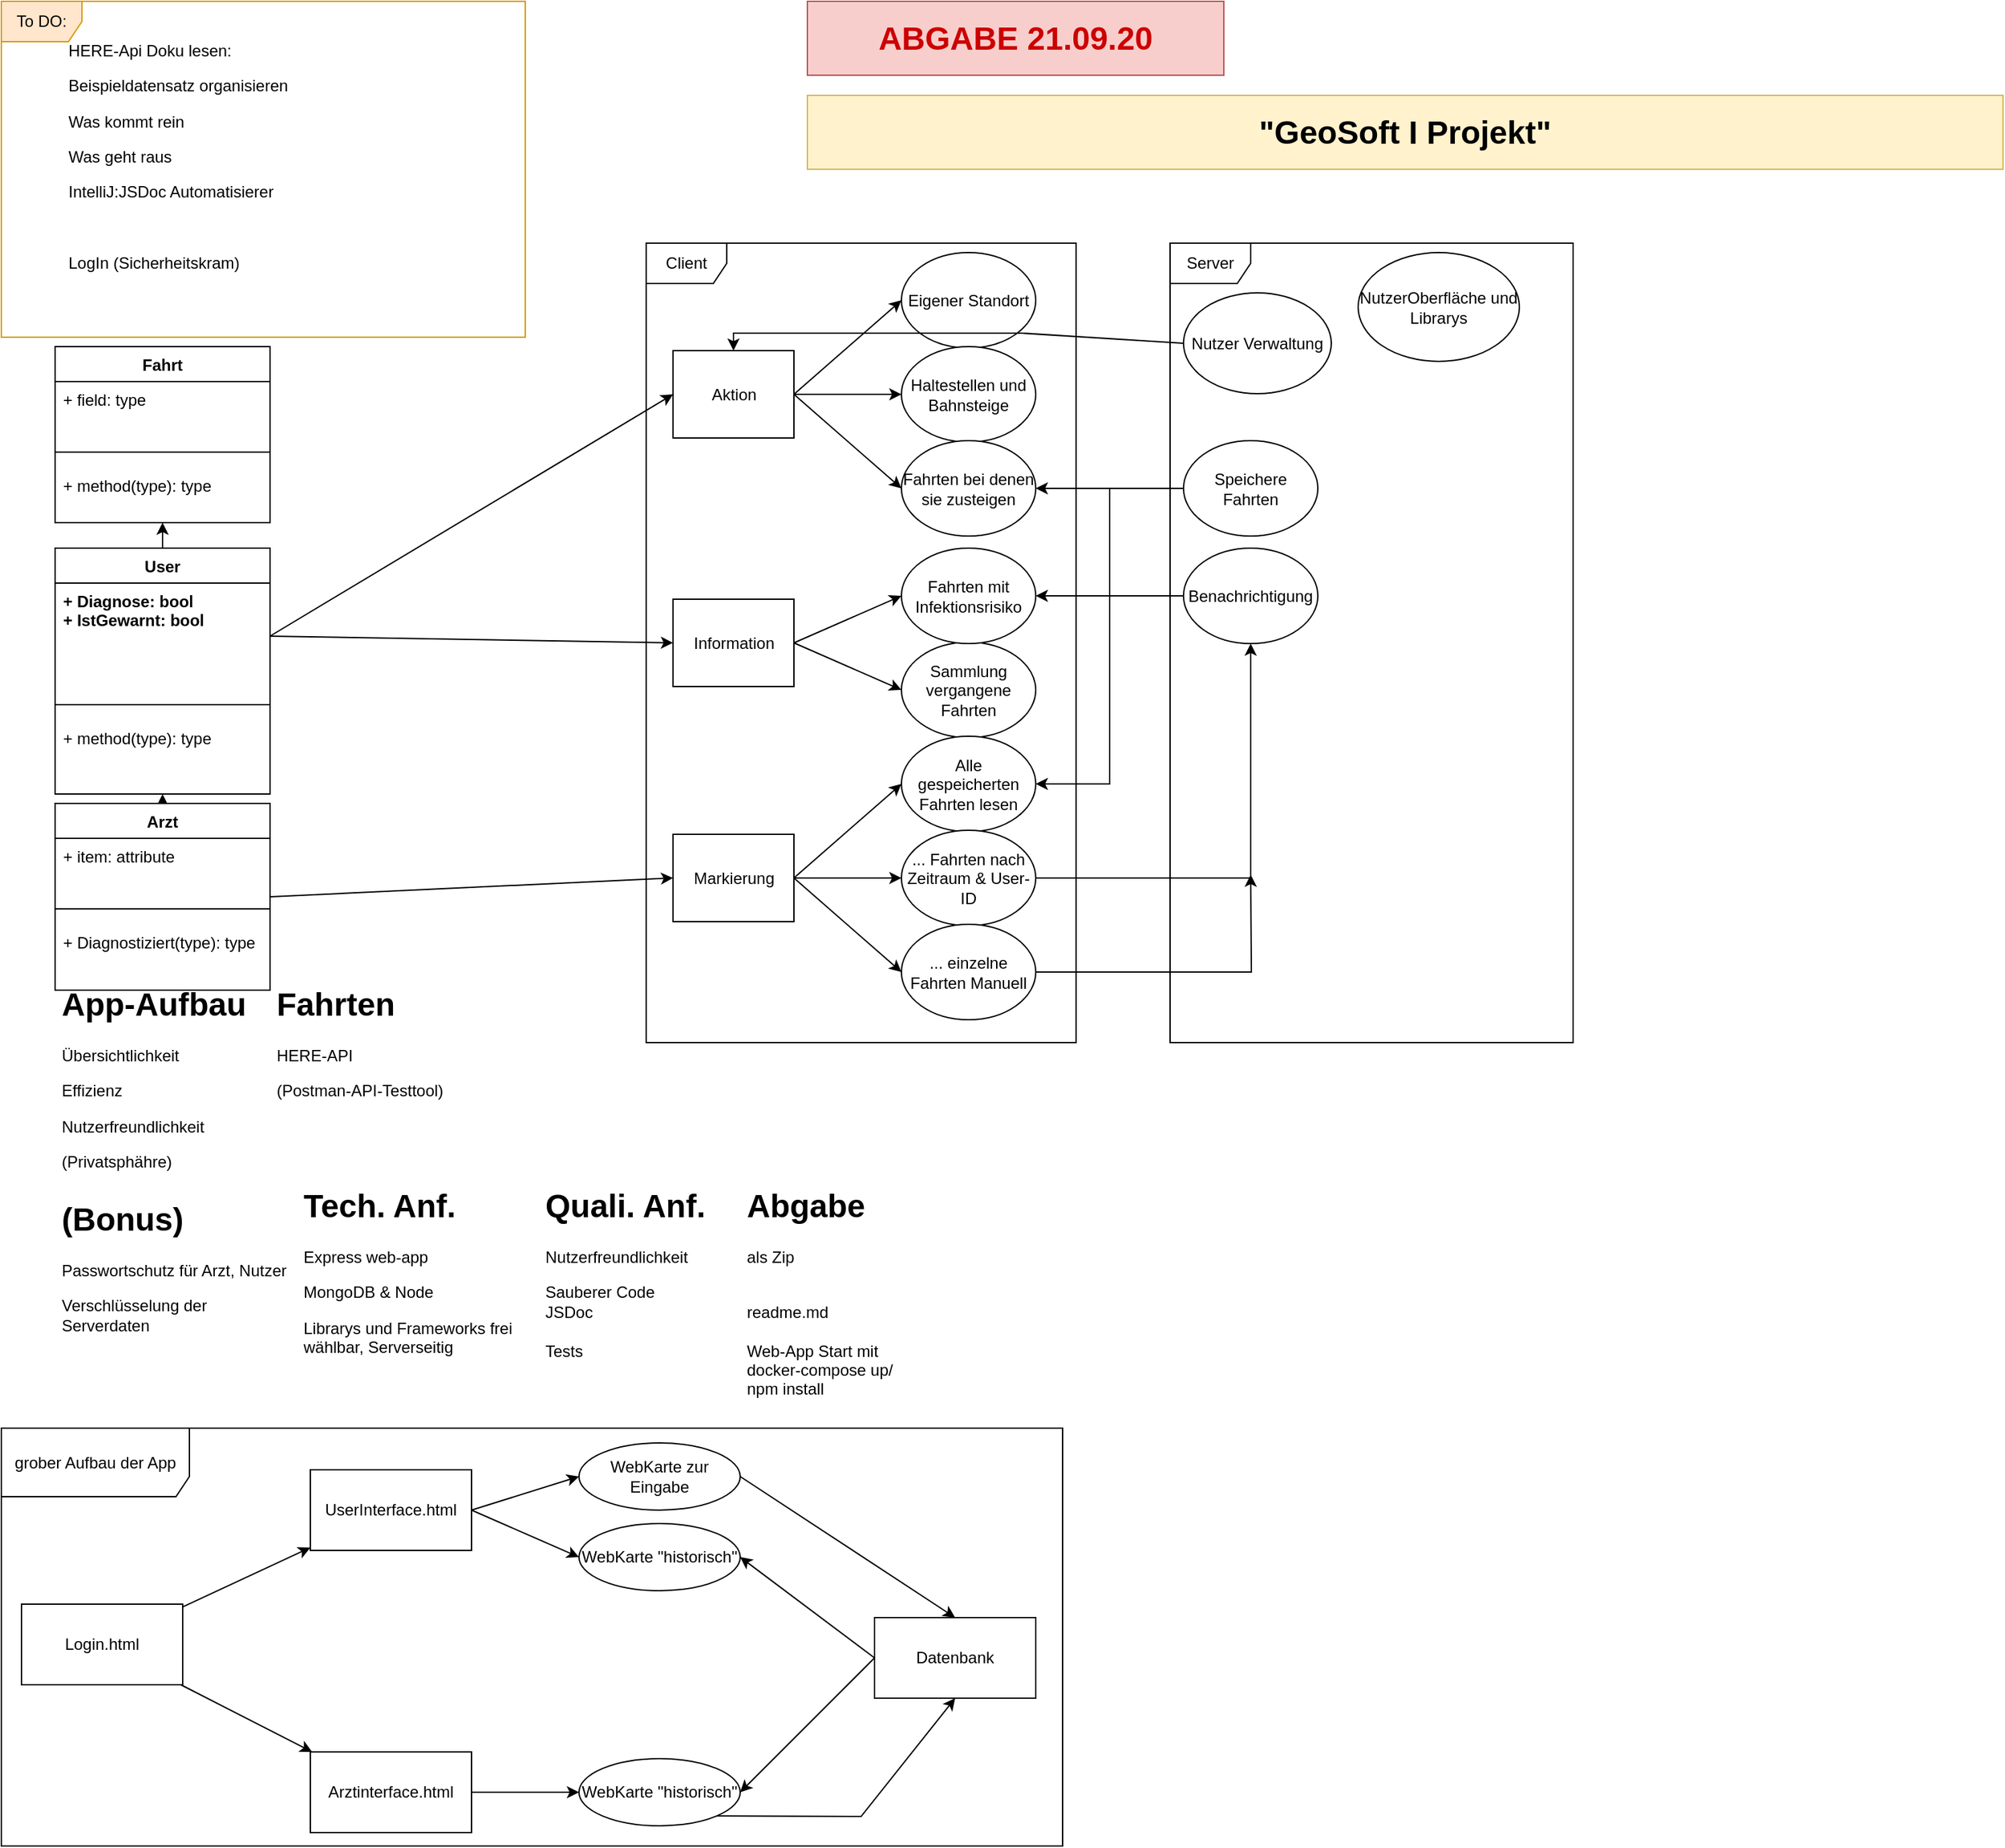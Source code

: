 <mxfile version="13.3.7" type="device"><diagram id="MuIwNDspgaJZkIPIRlZq" name="Page-1"><mxGraphModel dx="1006" dy="558" grid="1" gridSize="10" guides="1" tooltips="1" connect="1" arrows="1" fold="1" page="1" pageScale="1" pageWidth="827" pageHeight="1169" math="0" shadow="0"><root><mxCell id="0"/><mxCell id="1" parent="0"/><mxCell id="SRXA3vvxjc5W4wHdAdLa-9" value="" style="rounded=0;orthogonalLoop=1;jettySize=auto;html=1;" parent="1" source="SRXA3vvxjc5W4wHdAdLa-1" target="SRXA3vvxjc5W4wHdAdLa-5" edge="1"><mxGeometry relative="1" as="geometry"/></mxCell><mxCell id="SRXA3vvxjc5W4wHdAdLa-15" style="edgeStyle=none;rounded=0;orthogonalLoop=1;jettySize=auto;html=1;exitX=0.5;exitY=0;exitDx=0;exitDy=0;entryX=0.5;entryY=1;entryDx=0;entryDy=0;" parent="1" source="SRXA3vvxjc5W4wHdAdLa-10" target="SRXA3vvxjc5W4wHdAdLa-1" edge="1"><mxGeometry relative="1" as="geometry"><mxPoint x="109.857" y="597" as="targetPoint"/><Array as="points"/></mxGeometry></mxCell><mxCell id="SRXA3vvxjc5W4wHdAdLa-35" style="edgeStyle=none;rounded=0;orthogonalLoop=1;jettySize=auto;html=1;exitX=1;exitY=0.5;exitDx=0;exitDy=0;entryX=0;entryY=0.5;entryDx=0;entryDy=0;" parent="1" source="SRXA3vvxjc5W4wHdAdLa-10" target="SRXA3vvxjc5W4wHdAdLa-41" edge="1"><mxGeometry relative="1" as="geometry"><mxPoint x="480" y="587" as="targetPoint"/></mxGeometry></mxCell><mxCell id="SRXA3vvxjc5W4wHdAdLa-24" style="edgeStyle=none;rounded=0;orthogonalLoop=1;jettySize=auto;html=1;exitX=1;exitY=0.5;exitDx=0;exitDy=0;entryX=0;entryY=0.5;entryDx=0;entryDy=0;" parent="1" source="SRXA3vvxjc5W4wHdAdLa-16" target="SRXA3vvxjc5W4wHdAdLa-19" edge="1"><mxGeometry relative="1" as="geometry"/></mxCell><mxCell id="SRXA3vvxjc5W4wHdAdLa-25" style="edgeStyle=none;rounded=0;orthogonalLoop=1;jettySize=auto;html=1;exitX=1;exitY=0.5;exitDx=0;exitDy=0;entryX=0;entryY=0.5;entryDx=0;entryDy=0;" parent="1" source="SRXA3vvxjc5W4wHdAdLa-16" target="SRXA3vvxjc5W4wHdAdLa-18" edge="1"><mxGeometry relative="1" as="geometry"/></mxCell><mxCell id="SRXA3vvxjc5W4wHdAdLa-26" style="edgeStyle=none;rounded=0;orthogonalLoop=1;jettySize=auto;html=1;exitX=1;exitY=0.5;exitDx=0;exitDy=0;entryX=0;entryY=0.5;entryDx=0;entryDy=0;" parent="1" source="SRXA3vvxjc5W4wHdAdLa-16" target="SRXA3vvxjc5W4wHdAdLa-21" edge="1"><mxGeometry relative="1" as="geometry"/></mxCell><mxCell id="SRXA3vvxjc5W4wHdAdLa-16" value="Aktion" style="html=1;" parent="1" vertex="1"><mxGeometry x="500" y="260" width="90" height="65" as="geometry"/></mxCell><mxCell id="SRXA3vvxjc5W4wHdAdLa-17" value="Client" style="shape=umlFrame;whiteSpace=wrap;html=1;" parent="1" vertex="1"><mxGeometry x="480" y="180" width="320" height="595" as="geometry"/></mxCell><mxCell id="SRXA3vvxjc5W4wHdAdLa-18" value="Eigener Standort" style="ellipse;whiteSpace=wrap;html=1;" parent="1" vertex="1"><mxGeometry x="670" y="187" width="100" height="71" as="geometry"/></mxCell><mxCell id="SRXA3vvxjc5W4wHdAdLa-19" value="Haltestellen und Bahnsteige" style="ellipse;whiteSpace=wrap;html=1;" parent="1" vertex="1"><mxGeometry x="670" y="257" width="100" height="71" as="geometry"/></mxCell><mxCell id="SRXA3vvxjc5W4wHdAdLa-21" value="Fahrten bei denen sie zusteigen" style="ellipse;whiteSpace=wrap;html=1;" parent="1" vertex="1"><mxGeometry x="670" y="327" width="100" height="71" as="geometry"/></mxCell><mxCell id="SRXA3vvxjc5W4wHdAdLa-52" style="edgeStyle=none;rounded=0;orthogonalLoop=1;jettySize=auto;html=1;exitX=0;exitY=0.5;exitDx=0;exitDy=0;entryX=1;entryY=0.5;entryDx=0;entryDy=0;" parent="1" source="SRXA3vvxjc5W4wHdAdLa-48" target="SRXA3vvxjc5W4wHdAdLa-21" edge="1"><mxGeometry relative="1" as="geometry"/></mxCell><mxCell id="Rp19W-fKcdgsW5od3lbA-3" style="edgeStyle=orthogonalEdgeStyle;rounded=0;orthogonalLoop=1;jettySize=auto;html=1;exitX=0;exitY=0.5;exitDx=0;exitDy=0;entryX=1;entryY=0.5;entryDx=0;entryDy=0;" edge="1" parent="1" source="SRXA3vvxjc5W4wHdAdLa-48" target="SRXA3vvxjc5W4wHdAdLa-42"><mxGeometry relative="1" as="geometry"/></mxCell><mxCell id="SRXA3vvxjc5W4wHdAdLa-48" value="Speichere Fahrten" style="ellipse;whiteSpace=wrap;html=1;" parent="1" vertex="1"><mxGeometry x="880" y="327" width="100" height="71" as="geometry"/></mxCell><mxCell id="SRXA3vvxjc5W4wHdAdLa-27" style="edgeStyle=none;rounded=0;orthogonalLoop=1;jettySize=auto;html=1;exitX=1;exitY=0.5;exitDx=0;exitDy=0;entryX=0;entryY=0.5;entryDx=0;entryDy=0;" parent="1" source="SRXA3vvxjc5W4wHdAdLa-2" target="SRXA3vvxjc5W4wHdAdLa-16" edge="1"><mxGeometry relative="1" as="geometry"/></mxCell><mxCell id="SRXA3vvxjc5W4wHdAdLa-28" style="edgeStyle=none;rounded=0;orthogonalLoop=1;jettySize=auto;html=1;exitX=1;exitY=0.5;exitDx=0;exitDy=0;entryX=0;entryY=0.5;entryDx=0;entryDy=0;" parent="1" source="SRXA3vvxjc5W4wHdAdLa-2" target="SRXA3vvxjc5W4wHdAdLa-29" edge="1"><mxGeometry relative="1" as="geometry"><mxPoint x="400" y="447.0" as="targetPoint"/></mxGeometry></mxCell><mxCell id="SRXA3vvxjc5W4wHdAdLa-33" style="edgeStyle=none;rounded=0;orthogonalLoop=1;jettySize=auto;html=1;exitX=1;exitY=0.5;exitDx=0;exitDy=0;entryX=0;entryY=0.5;entryDx=0;entryDy=0;" parent="1" source="SRXA3vvxjc5W4wHdAdLa-29" target="SRXA3vvxjc5W4wHdAdLa-31" edge="1"><mxGeometry relative="1" as="geometry"/></mxCell><mxCell id="SRXA3vvxjc5W4wHdAdLa-34" style="edgeStyle=none;rounded=0;orthogonalLoop=1;jettySize=auto;html=1;exitX=1;exitY=0.5;exitDx=0;exitDy=0;entryX=0;entryY=0.5;entryDx=0;entryDy=0;" parent="1" source="SRXA3vvxjc5W4wHdAdLa-29" target="SRXA3vvxjc5W4wHdAdLa-30" edge="1"><mxGeometry relative="1" as="geometry"/></mxCell><mxCell id="SRXA3vvxjc5W4wHdAdLa-29" value="Information" style="html=1;" parent="1" vertex="1"><mxGeometry x="500" y="445" width="90" height="65" as="geometry"/></mxCell><mxCell id="SRXA3vvxjc5W4wHdAdLa-30" value="Sammlung vergangene Fahrten" style="ellipse;whiteSpace=wrap;html=1;" parent="1" vertex="1"><mxGeometry x="670" y="477" width="100" height="71" as="geometry"/></mxCell><mxCell id="SRXA3vvxjc5W4wHdAdLa-31" value="Fahrten mit Infektionsrisiko" style="ellipse;whiteSpace=wrap;html=1;" parent="1" vertex="1"><mxGeometry x="670" y="407" width="100" height="71" as="geometry"/></mxCell><mxCell id="SRXA3vvxjc5W4wHdAdLa-51" style="edgeStyle=none;rounded=0;orthogonalLoop=1;jettySize=auto;html=1;exitX=0;exitY=0.5;exitDx=0;exitDy=0;entryX=1;entryY=0.5;entryDx=0;entryDy=0;" parent="1" source="SRXA3vvxjc5W4wHdAdLa-46" target="SRXA3vvxjc5W4wHdAdLa-31" edge="1"><mxGeometry relative="1" as="geometry"/></mxCell><mxCell id="SRXA3vvxjc5W4wHdAdLa-46" value="Benachrichtigung" style="ellipse;whiteSpace=wrap;html=1;" parent="1" vertex="1"><mxGeometry x="880" y="407" width="100" height="71" as="geometry"/></mxCell><mxCell id="SRXA3vvxjc5W4wHdAdLa-38" style="edgeStyle=none;rounded=0;orthogonalLoop=1;jettySize=auto;html=1;exitX=1;exitY=0.5;exitDx=0;exitDy=0;entryX=0;entryY=0.5;entryDx=0;entryDy=0;" parent="1" source="SRXA3vvxjc5W4wHdAdLa-41" target="SRXA3vvxjc5W4wHdAdLa-43" edge="1"><mxGeometry relative="1" as="geometry"/></mxCell><mxCell id="SRXA3vvxjc5W4wHdAdLa-39" style="edgeStyle=none;rounded=0;orthogonalLoop=1;jettySize=auto;html=1;exitX=1;exitY=0.5;exitDx=0;exitDy=0;entryX=0;entryY=0.5;entryDx=0;entryDy=0;" parent="1" source="SRXA3vvxjc5W4wHdAdLa-41" target="SRXA3vvxjc5W4wHdAdLa-42" edge="1"><mxGeometry relative="1" as="geometry"/></mxCell><mxCell id="SRXA3vvxjc5W4wHdAdLa-40" style="edgeStyle=none;rounded=0;orthogonalLoop=1;jettySize=auto;html=1;exitX=1;exitY=0.5;exitDx=0;exitDy=0;entryX=0;entryY=0.5;entryDx=0;entryDy=0;" parent="1" source="SRXA3vvxjc5W4wHdAdLa-41" target="SRXA3vvxjc5W4wHdAdLa-44" edge="1"><mxGeometry relative="1" as="geometry"/></mxCell><mxCell id="SRXA3vvxjc5W4wHdAdLa-41" value="Markierung" style="html=1;" parent="1" vertex="1"><mxGeometry x="500" y="620" width="90" height="65" as="geometry"/></mxCell><mxCell id="SRXA3vvxjc5W4wHdAdLa-42" value="Alle gespeicherten Fahrten lesen" style="ellipse;whiteSpace=wrap;html=1;" parent="1" vertex="1"><mxGeometry x="670" y="547" width="100" height="71" as="geometry"/></mxCell><mxCell id="Rp19W-fKcdgsW5od3lbA-1" style="edgeStyle=orthogonalEdgeStyle;rounded=0;orthogonalLoop=1;jettySize=auto;html=1;exitX=1;exitY=0.5;exitDx=0;exitDy=0;entryX=0.5;entryY=1;entryDx=0;entryDy=0;" edge="1" parent="1" source="SRXA3vvxjc5W4wHdAdLa-43" target="SRXA3vvxjc5W4wHdAdLa-46"><mxGeometry relative="1" as="geometry"><mxPoint x="840" y="510" as="targetPoint"/></mxGeometry></mxCell><mxCell id="SRXA3vvxjc5W4wHdAdLa-43" value="... Fahrten nach Zeitraum &amp;amp; User-ID" style="ellipse;whiteSpace=wrap;html=1;" parent="1" vertex="1"><mxGeometry x="670" y="617" width="100" height="71" as="geometry"/></mxCell><mxCell id="Rp19W-fKcdgsW5od3lbA-2" style="edgeStyle=orthogonalEdgeStyle;rounded=0;orthogonalLoop=1;jettySize=auto;html=1;exitX=1;exitY=0.5;exitDx=0;exitDy=0;" edge="1" parent="1" source="SRXA3vvxjc5W4wHdAdLa-44"><mxGeometry relative="1" as="geometry"><mxPoint x="930" y="650" as="targetPoint"/></mxGeometry></mxCell><mxCell id="SRXA3vvxjc5W4wHdAdLa-44" value="... einzelne Fahrten Manuell " style="ellipse;whiteSpace=wrap;html=1;" parent="1" vertex="1"><mxGeometry x="670" y="687" width="100" height="71" as="geometry"/></mxCell><mxCell id="SRXA3vvxjc5W4wHdAdLa-45" value="Server" style="shape=umlFrame;whiteSpace=wrap;html=1;" parent="1" vertex="1"><mxGeometry x="870" y="180" width="300" height="595" as="geometry"/></mxCell><mxCell id="SRXA3vvxjc5W4wHdAdLa-53" style="edgeStyle=none;rounded=0;orthogonalLoop=1;jettySize=auto;html=1;exitX=0;exitY=0.5;exitDx=0;exitDy=0;entryX=0.5;entryY=0;entryDx=0;entryDy=0;" parent="1" source="SRXA3vvxjc5W4wHdAdLa-50" target="SRXA3vvxjc5W4wHdAdLa-16" edge="1"><mxGeometry relative="1" as="geometry"><mxPoint x="790" y="247" as="targetPoint"/><Array as="points"><mxPoint x="760" y="247"/><mxPoint x="545" y="247"/></Array></mxGeometry></mxCell><mxCell id="SRXA3vvxjc5W4wHdAdLa-50" value="Nutzer Verwaltung" style="ellipse;whiteSpace=wrap;html=1;" parent="1" vertex="1"><mxGeometry x="880" y="217" width="110" height="75" as="geometry"/></mxCell><mxCell id="SRXA3vvxjc5W4wHdAdLa-55" value="NutzerOberfläche und Librarys" style="ellipse;whiteSpace=wrap;html=1;" parent="1" vertex="1"><mxGeometry x="1010" y="187" width="120" height="81" as="geometry"/></mxCell><mxCell id="SRXA3vvxjc5W4wHdAdLa-58" value="&lt;h1&gt;App-Aufbau&lt;/h1&gt;&lt;p&gt;Übersichtlichkeit&lt;/p&gt;&lt;p&gt;Effizienz&lt;/p&gt;&lt;p&gt;Nutzerfreundlichkeit&lt;/p&gt;&lt;p&gt;(Privatsphähre)&lt;/p&gt;" style="text;html=1;strokeColor=none;fillColor=none;spacing=5;spacingTop=-20;whiteSpace=wrap;overflow=hidden;rounded=0;" parent="1" vertex="1"><mxGeometry x="40" y="727" width="150" height="165" as="geometry"/></mxCell><mxCell id="SRXA3vvxjc5W4wHdAdLa-59" value="&lt;h1&gt;Fahrten&lt;/h1&gt;&lt;p&gt;HERE-API&lt;/p&gt;&lt;p&gt;(Postman-API-Testtool)&lt;br&gt;&lt;/p&gt;" style="text;html=1;strokeColor=none;fillColor=none;spacing=5;spacingTop=-20;whiteSpace=wrap;overflow=hidden;rounded=0;" parent="1" vertex="1"><mxGeometry x="200" y="727" width="190" height="135" as="geometry"/></mxCell><mxCell id="SRXA3vvxjc5W4wHdAdLa-60" value="&lt;h1&gt;(Bonus)&lt;br&gt;&lt;/h1&gt;&lt;p&gt;Passwortschutz für Arzt, Nutzer&lt;/p&gt;&lt;p&gt;Verschlüsselung der Serverdaten&lt;br&gt;&lt;/p&gt;" style="text;html=1;strokeColor=none;fillColor=none;spacing=5;spacingTop=-20;whiteSpace=wrap;overflow=hidden;rounded=0;" parent="1" vertex="1"><mxGeometry x="40" y="887" width="180" height="135" as="geometry"/></mxCell><mxCell id="SRXA3vvxjc5W4wHdAdLa-61" value="&lt;h1&gt;Tech. Anf.&lt;br&gt;&lt;/h1&gt;&lt;p&gt;Express web-app&lt;/p&gt;&lt;p&gt;MongoDB &amp;amp; Node&lt;/p&gt;&lt;p&gt;Librarys und Frameworks frei wählbar, Serverseitig&lt;br&gt;&lt;/p&gt;" style="text;html=1;strokeColor=none;fillColor=none;spacing=5;spacingTop=-20;whiteSpace=wrap;overflow=hidden;rounded=0;" parent="1" vertex="1"><mxGeometry x="220" y="877" width="170" height="185" as="geometry"/></mxCell><mxCell id="SRXA3vvxjc5W4wHdAdLa-62" value="&lt;h1&gt;Quali. Anf.&lt;br&gt;&lt;/h1&gt;&lt;p&gt;Nutzerfreundlichkeit&lt;/p&gt;&lt;div&gt;Sauberer Code&lt;/div&gt;&lt;div&gt;JSDoc&lt;/div&gt;&lt;div&gt;&lt;br&gt;&lt;/div&gt;&lt;div&gt;Tests&lt;br&gt;&lt;/div&gt;" style="text;html=1;strokeColor=none;fillColor=none;spacing=5;spacingTop=-20;whiteSpace=wrap;overflow=hidden;rounded=0;" parent="1" vertex="1"><mxGeometry x="400" y="877" width="140" height="185" as="geometry"/></mxCell><mxCell id="SRXA3vvxjc5W4wHdAdLa-63" value="&lt;h1&gt;Abgabe&lt;br&gt;&lt;/h1&gt;&lt;p&gt;als Zip&lt;/p&gt;&lt;div&gt;&lt;br&gt;&lt;/div&gt;&lt;div&gt;readme.md&lt;/div&gt;&lt;div&gt;&lt;br&gt;&lt;/div&gt;&lt;div&gt;Web-App Start mit docker-compose up/ npm install&lt;br&gt;&lt;/div&gt;" style="text;html=1;strokeColor=none;fillColor=none;spacing=5;spacingTop=-20;whiteSpace=wrap;overflow=hidden;rounded=0;" parent="1" vertex="1"><mxGeometry x="550" y="877" width="140" height="185" as="geometry"/></mxCell><mxCell id="SRXA3vvxjc5W4wHdAdLa-65" value="ABGABE 21.09.20" style="text;html=1;strokeColor=#b85450;fillColor=#f8cecc;align=center;verticalAlign=middle;whiteSpace=wrap;rounded=0;fontStyle=1;fontSize=24;fontColor=#CC0000;" parent="1" vertex="1"><mxGeometry x="600" width="310" height="55" as="geometry"/></mxCell><mxCell id="SRXA3vvxjc5W4wHdAdLa-1" value="User" style="swimlane;fontStyle=1;align=center;verticalAlign=top;childLayout=stackLayout;horizontal=1;startSize=26;horizontalStack=0;resizeParent=1;resizeParentMax=0;resizeLast=0;collapsible=1;marginBottom=0;" parent="1" vertex="1"><mxGeometry x="40" y="407" width="160" height="183" as="geometry"/></mxCell><mxCell id="SRXA3vvxjc5W4wHdAdLa-2" value="+ Diagnose: bool&#xA;+ IstGewarnt: bool&#xA;" style="text;strokeColor=none;fillColor=none;align=left;verticalAlign=top;spacingLeft=4;spacingRight=4;overflow=hidden;rotatable=0;points=[[0,0.5],[1,0.5]];portConstraint=eastwest;fontStyle=1" parent="SRXA3vvxjc5W4wHdAdLa-1" vertex="1"><mxGeometry y="26" width="160" height="79" as="geometry"/></mxCell><mxCell id="SRXA3vvxjc5W4wHdAdLa-3" value="" style="line;strokeWidth=1;fillColor=none;align=left;verticalAlign=middle;spacingTop=-1;spacingLeft=3;spacingRight=3;rotatable=0;labelPosition=right;points=[];portConstraint=eastwest;" parent="SRXA3vvxjc5W4wHdAdLa-1" vertex="1"><mxGeometry y="105" width="160" height="23" as="geometry"/></mxCell><mxCell id="SRXA3vvxjc5W4wHdAdLa-4" value="+ method(type): type" style="text;strokeColor=none;fillColor=none;align=left;verticalAlign=top;spacingLeft=4;spacingRight=4;overflow=hidden;rotatable=0;points=[[0,0.5],[1,0.5]];portConstraint=eastwest;" parent="SRXA3vvxjc5W4wHdAdLa-1" vertex="1"><mxGeometry y="128" width="160" height="55" as="geometry"/></mxCell><mxCell id="SRXA3vvxjc5W4wHdAdLa-10" value="Arzt" style="swimlane;fontStyle=1;align=center;verticalAlign=top;childLayout=stackLayout;horizontal=1;startSize=26;horizontalStack=0;resizeParent=1;resizeParentMax=0;resizeLast=0;collapsible=1;marginBottom=0;" parent="1" vertex="1"><mxGeometry x="40" y="597" width="160" height="139" as="geometry"/></mxCell><mxCell id="SRXA3vvxjc5W4wHdAdLa-37" value="+ item: attribute" style="text;strokeColor=none;fillColor=none;align=left;verticalAlign=top;spacingLeft=4;spacingRight=4;overflow=hidden;rotatable=0;points=[[0,0.5],[1,0.5]];portConstraint=eastwest;" parent="SRXA3vvxjc5W4wHdAdLa-10" vertex="1"><mxGeometry y="26" width="160" height="41" as="geometry"/></mxCell><mxCell id="SRXA3vvxjc5W4wHdAdLa-36" value="" style="line;strokeWidth=1;fillColor=none;align=left;verticalAlign=middle;spacingTop=-1;spacingLeft=3;spacingRight=3;rotatable=0;labelPosition=right;points=[];portConstraint=eastwest;" parent="SRXA3vvxjc5W4wHdAdLa-10" vertex="1"><mxGeometry y="67" width="160" height="23" as="geometry"/></mxCell><mxCell id="SRXA3vvxjc5W4wHdAdLa-13" value="+ Diagnostiziert(type): type" style="text;strokeColor=none;fillColor=none;align=left;verticalAlign=top;spacingLeft=4;spacingRight=4;overflow=hidden;rotatable=0;points=[[0,0.5],[1,0.5]];portConstraint=eastwest;" parent="SRXA3vvxjc5W4wHdAdLa-10" vertex="1"><mxGeometry y="90" width="160" height="49" as="geometry"/></mxCell><mxCell id="SRXA3vvxjc5W4wHdAdLa-5" value="Fahrt" style="swimlane;fontStyle=1;align=center;verticalAlign=top;childLayout=stackLayout;horizontal=1;startSize=26;horizontalStack=0;resizeParent=1;resizeParentMax=0;resizeLast=0;collapsible=1;marginBottom=0;" parent="1" vertex="1"><mxGeometry x="40" y="257" width="160" height="131" as="geometry"/></mxCell><mxCell id="SRXA3vvxjc5W4wHdAdLa-6" value="+ field: type" style="text;strokeColor=none;fillColor=none;align=left;verticalAlign=top;spacingLeft=4;spacingRight=4;overflow=hidden;rotatable=0;points=[[0,0.5],[1,0.5]];portConstraint=eastwest;" parent="SRXA3vvxjc5W4wHdAdLa-5" vertex="1"><mxGeometry y="26" width="160" height="41" as="geometry"/></mxCell><mxCell id="SRXA3vvxjc5W4wHdAdLa-7" value="" style="line;strokeWidth=1;fillColor=none;align=left;verticalAlign=middle;spacingTop=-1;spacingLeft=3;spacingRight=3;rotatable=0;labelPosition=right;points=[];portConstraint=eastwest;" parent="SRXA3vvxjc5W4wHdAdLa-5" vertex="1"><mxGeometry y="67" width="160" height="23" as="geometry"/></mxCell><mxCell id="SRXA3vvxjc5W4wHdAdLa-8" value="+ method(type): type" style="text;strokeColor=none;fillColor=none;align=left;verticalAlign=top;spacingLeft=4;spacingRight=4;overflow=hidden;rotatable=0;points=[[0,0.5],[1,0.5]];portConstraint=eastwest;" parent="SRXA3vvxjc5W4wHdAdLa-5" vertex="1"><mxGeometry y="90" width="160" height="41" as="geometry"/></mxCell><mxCell id="SRXA3vvxjc5W4wHdAdLa-69" value="&quot;GeoSoft I Projekt&quot;" style="text;html=1;strokeColor=#d6b656;fillColor=#fff2cc;align=center;verticalAlign=middle;whiteSpace=wrap;rounded=0;fontStyle=1;fontSize=24;" parent="1" vertex="1"><mxGeometry x="600" y="70" width="890" height="55" as="geometry"/></mxCell><mxCell id="Rp19W-fKcdgsW5od3lbA-8" value="" style="group" vertex="1" connectable="0" parent="1"><mxGeometry width="390" height="250" as="geometry"/></mxCell><mxCell id="Rp19W-fKcdgsW5od3lbA-7" value="" style="group" vertex="1" connectable="0" parent="Rp19W-fKcdgsW5od3lbA-8"><mxGeometry width="390" height="250.0" as="geometry"/></mxCell><mxCell id="Rp19W-fKcdgsW5od3lbA-4" value="To DO:" style="shape=umlFrame;whiteSpace=wrap;html=1;fillColor=#ffe6cc;strokeColor=#d79b00;" vertex="1" parent="Rp19W-fKcdgsW5od3lbA-7"><mxGeometry width="390" height="250.0" as="geometry"/></mxCell><mxCell id="Rp19W-fKcdgsW5od3lbA-6" value="&lt;div align=&quot;left&quot;&gt;&lt;p&gt;HERE-Api Doku lesen:&lt;/p&gt;&lt;p&gt;Beispieldatensatz organisieren&lt;/p&gt;&lt;p&gt;Was kommt rein&lt;/p&gt;&lt;p&gt;Was geht raus&lt;/p&gt;&lt;p&gt;IntelliJ:JSDoc Automatisierer&lt;br&gt;&lt;/p&gt;&lt;p&gt;&lt;br&gt;&lt;/p&gt;&lt;/div&gt;&lt;div&gt;LogIn (Sicherheitskram)&lt;/div&gt;&lt;div&gt;&lt;br&gt;&lt;/div&gt;&lt;div&gt;&lt;br&gt;&lt;/div&gt;" style="text;html=1;strokeColor=none;fillColor=none;align=left;verticalAlign=middle;whiteSpace=wrap;rounded=0;" vertex="1" parent="Rp19W-fKcdgsW5od3lbA-7"><mxGeometry x="48.1" y="43.165" width="276.9" height="161.871" as="geometry"/></mxCell><mxCell id="Rp19W-fKcdgsW5od3lbA-11" value="" style="rounded=0;orthogonalLoop=1;jettySize=auto;html=1;" edge="1" parent="1" source="Rp19W-fKcdgsW5od3lbA-9" target="Rp19W-fKcdgsW5od3lbA-10"><mxGeometry relative="1" as="geometry"/></mxCell><mxCell id="Rp19W-fKcdgsW5od3lbA-13" value="" style="edgeStyle=none;rounded=0;orthogonalLoop=1;jettySize=auto;html=1;" edge="1" parent="1" source="Rp19W-fKcdgsW5od3lbA-9" target="Rp19W-fKcdgsW5od3lbA-12"><mxGeometry relative="1" as="geometry"/></mxCell><mxCell id="Rp19W-fKcdgsW5od3lbA-9" value="Login.html" style="rounded=0;whiteSpace=wrap;html=1;" vertex="1" parent="1"><mxGeometry x="15" y="1193" width="120" height="60" as="geometry"/></mxCell><mxCell id="Rp19W-fKcdgsW5od3lbA-17" value="" style="edgeStyle=none;rounded=0;orthogonalLoop=1;jettySize=auto;html=1;entryX=0;entryY=0.5;entryDx=0;entryDy=0;" edge="1" parent="1" source="Rp19W-fKcdgsW5od3lbA-12" target="Rp19W-fKcdgsW5od3lbA-19"><mxGeometry relative="1" as="geometry"><mxPoint x="430" y="1333" as="targetPoint"/></mxGeometry></mxCell><mxCell id="Rp19W-fKcdgsW5od3lbA-12" value="Arztinterface.html" style="rounded=0;whiteSpace=wrap;html=1;" vertex="1" parent="1"><mxGeometry x="230" y="1303" width="120" height="60" as="geometry"/></mxCell><mxCell id="Rp19W-fKcdgsW5od3lbA-15" value="" style="edgeStyle=none;rounded=0;orthogonalLoop=1;jettySize=auto;html=1;entryX=0;entryY=0.5;entryDx=0;entryDy=0;exitX=1;exitY=0.5;exitDx=0;exitDy=0;" edge="1" parent="1" source="Rp19W-fKcdgsW5od3lbA-10" target="Rp19W-fKcdgsW5od3lbA-20"><mxGeometry relative="1" as="geometry"><mxPoint x="430" y="1123" as="targetPoint"/></mxGeometry></mxCell><mxCell id="Rp19W-fKcdgsW5od3lbA-24" style="edgeStyle=none;rounded=0;orthogonalLoop=1;jettySize=auto;html=1;exitX=1;exitY=0.5;exitDx=0;exitDy=0;entryX=0;entryY=0.5;entryDx=0;entryDy=0;" edge="1" parent="1" source="Rp19W-fKcdgsW5od3lbA-10" target="Rp19W-fKcdgsW5od3lbA-23"><mxGeometry relative="1" as="geometry"/></mxCell><mxCell id="Rp19W-fKcdgsW5od3lbA-10" value="UserInterface.html" style="rounded=0;whiteSpace=wrap;html=1;" vertex="1" parent="1"><mxGeometry x="230" y="1093" width="120" height="60" as="geometry"/></mxCell><mxCell id="Rp19W-fKcdgsW5od3lbA-26" style="edgeStyle=none;rounded=0;orthogonalLoop=1;jettySize=auto;html=1;exitX=0;exitY=0.5;exitDx=0;exitDy=0;entryX=1;entryY=0.5;entryDx=0;entryDy=0;" edge="1" parent="1" source="Rp19W-fKcdgsW5od3lbA-18" target="Rp19W-fKcdgsW5od3lbA-23"><mxGeometry relative="1" as="geometry"/></mxCell><mxCell id="Rp19W-fKcdgsW5od3lbA-27" style="edgeStyle=none;rounded=0;orthogonalLoop=1;jettySize=auto;html=1;exitX=0;exitY=0.5;exitDx=0;exitDy=0;entryX=1;entryY=0.5;entryDx=0;entryDy=0;" edge="1" parent="1" source="Rp19W-fKcdgsW5od3lbA-18" target="Rp19W-fKcdgsW5od3lbA-19"><mxGeometry relative="1" as="geometry"/></mxCell><mxCell id="Rp19W-fKcdgsW5od3lbA-18" value="Datenbank" style="rounded=0;whiteSpace=wrap;html=1;" vertex="1" parent="1"><mxGeometry x="650" y="1203" width="120" height="60" as="geometry"/></mxCell><mxCell id="Rp19W-fKcdgsW5od3lbA-28" style="edgeStyle=none;rounded=0;orthogonalLoop=1;jettySize=auto;html=1;exitX=1;exitY=1;exitDx=0;exitDy=0;entryX=0.5;entryY=1;entryDx=0;entryDy=0;" edge="1" parent="1" source="Rp19W-fKcdgsW5od3lbA-19" target="Rp19W-fKcdgsW5od3lbA-18"><mxGeometry relative="1" as="geometry"><Array as="points"><mxPoint x="640" y="1351"/></Array></mxGeometry></mxCell><mxCell id="Rp19W-fKcdgsW5od3lbA-19" value="WebKarte &quot;historisch&quot;" style="ellipse;whiteSpace=wrap;html=1;" vertex="1" parent="1"><mxGeometry x="430" y="1308" width="120" height="50" as="geometry"/></mxCell><mxCell id="Rp19W-fKcdgsW5od3lbA-25" style="edgeStyle=none;rounded=0;orthogonalLoop=1;jettySize=auto;html=1;exitX=1;exitY=0.5;exitDx=0;exitDy=0;entryX=0.5;entryY=0;entryDx=0;entryDy=0;" edge="1" parent="1" source="Rp19W-fKcdgsW5od3lbA-20" target="Rp19W-fKcdgsW5od3lbA-18"><mxGeometry relative="1" as="geometry"/></mxCell><mxCell id="Rp19W-fKcdgsW5od3lbA-20" value="WebKarte zur Eingabe" style="ellipse;whiteSpace=wrap;html=1;" vertex="1" parent="1"><mxGeometry x="430" y="1073" width="120" height="50" as="geometry"/></mxCell><mxCell id="Rp19W-fKcdgsW5od3lbA-21" style="edgeStyle=none;rounded=0;orthogonalLoop=1;jettySize=auto;html=1;exitX=0.5;exitY=1;exitDx=0;exitDy=0;" edge="1" parent="1" source="Rp19W-fKcdgsW5od3lbA-20" target="Rp19W-fKcdgsW5od3lbA-20"><mxGeometry relative="1" as="geometry"/></mxCell><mxCell id="Rp19W-fKcdgsW5od3lbA-23" value="WebKarte &quot;historisch&quot;" style="ellipse;whiteSpace=wrap;html=1;" vertex="1" parent="1"><mxGeometry x="430" y="1133" width="120" height="50" as="geometry"/></mxCell><mxCell id="Rp19W-fKcdgsW5od3lbA-30" value="grober Aufbau der App" style="shape=umlFrame;whiteSpace=wrap;html=1;width=140;height=51;" vertex="1" parent="1"><mxGeometry y="1062" width="790" height="311" as="geometry"/></mxCell></root></mxGraphModel></diagram></mxfile>